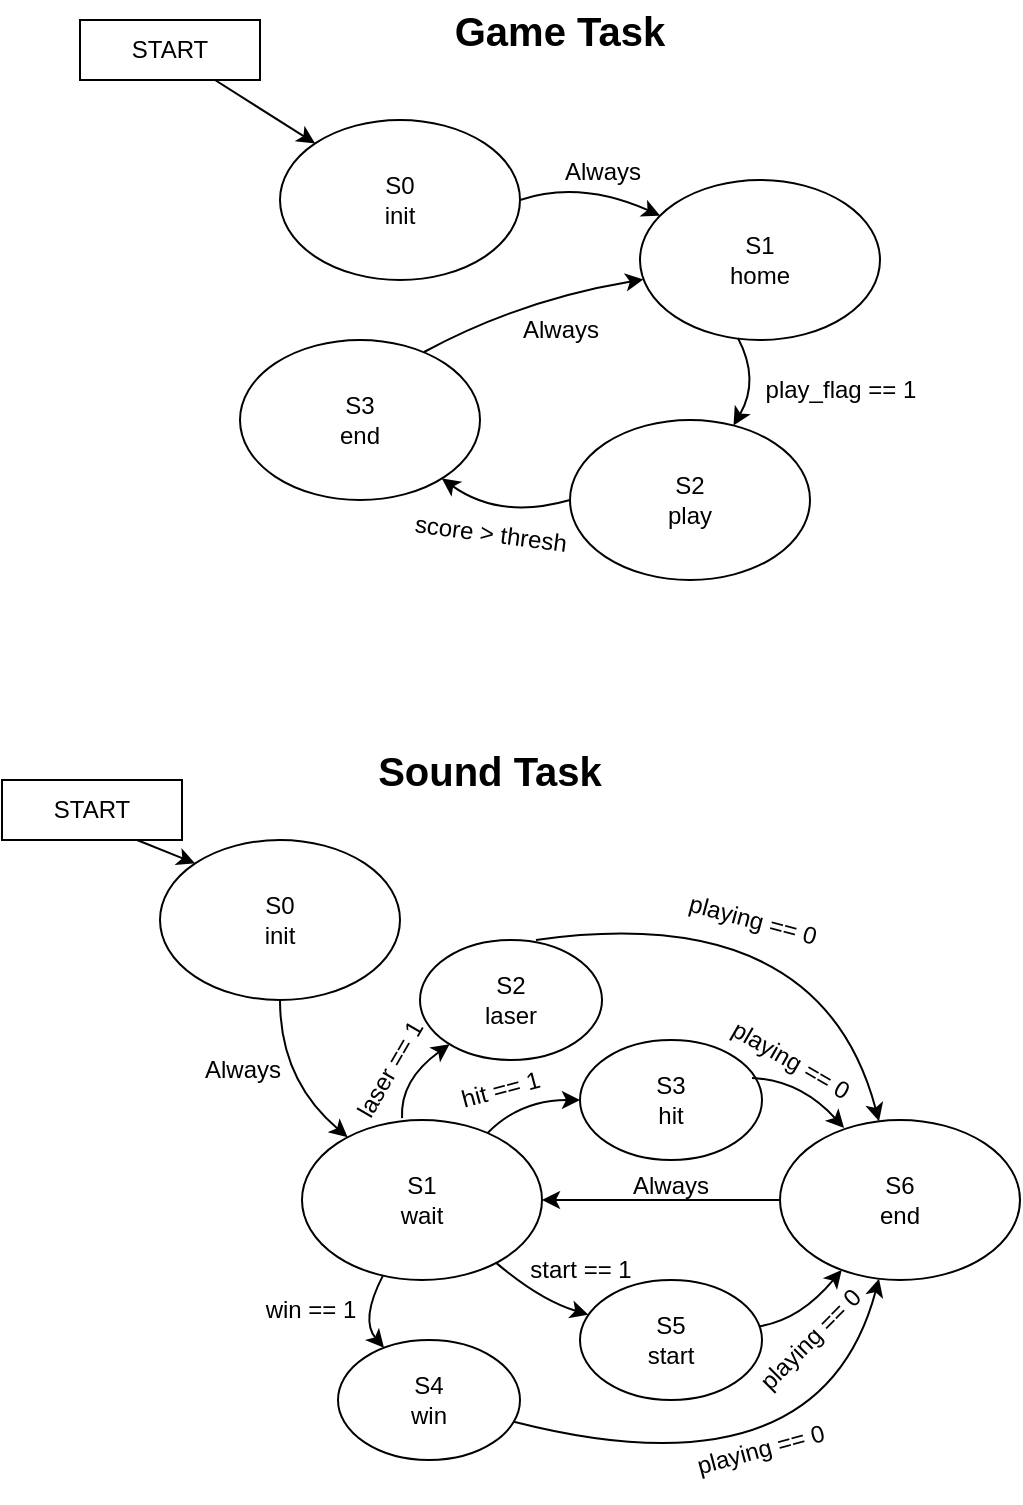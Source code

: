 <mxfile version="26.2.13">
  <diagram name="Page-1" id="KjTL6bVktkTO7Omr-4kV">
    <mxGraphModel dx="1428" dy="743" grid="1" gridSize="10" guides="1" tooltips="1" connect="1" arrows="1" fold="1" page="1" pageScale="1" pageWidth="850" pageHeight="1100" math="0" shadow="0">
      <root>
        <mxCell id="0" />
        <mxCell id="1" parent="0" />
        <mxCell id="QtI9LUXqEBXJl8w19TW_-1" value="START" style="rounded=0;whiteSpace=wrap;html=1;" vertex="1" parent="1">
          <mxGeometry x="60" y="30" width="90" height="30" as="geometry" />
        </mxCell>
        <mxCell id="QtI9LUXqEBXJl8w19TW_-2" value="S0&lt;div&gt;&lt;div&gt;init&lt;/div&gt;&lt;/div&gt;" style="ellipse;whiteSpace=wrap;html=1;" vertex="1" parent="1">
          <mxGeometry x="160" y="80" width="120" height="80" as="geometry" />
        </mxCell>
        <mxCell id="QtI9LUXqEBXJl8w19TW_-4" value="" style="endArrow=classic;html=1;rounded=0;exitX=0.75;exitY=1;exitDx=0;exitDy=0;entryX=0;entryY=0;entryDx=0;entryDy=0;" edge="1" parent="1" source="QtI9LUXqEBXJl8w19TW_-1" target="QtI9LUXqEBXJl8w19TW_-2">
          <mxGeometry width="50" height="50" relative="1" as="geometry">
            <mxPoint x="400" y="240" as="sourcePoint" />
            <mxPoint x="450" y="190" as="targetPoint" />
          </mxGeometry>
        </mxCell>
        <mxCell id="QtI9LUXqEBXJl8w19TW_-6" value="S1&lt;div&gt;home&lt;/div&gt;" style="ellipse;whiteSpace=wrap;html=1;" vertex="1" parent="1">
          <mxGeometry x="340" y="110" width="120" height="80" as="geometry" />
        </mxCell>
        <mxCell id="QtI9LUXqEBXJl8w19TW_-7" value="S3&lt;div&gt;end&lt;/div&gt;" style="ellipse;whiteSpace=wrap;html=1;" vertex="1" parent="1">
          <mxGeometry x="140" y="190" width="120" height="80" as="geometry" />
        </mxCell>
        <mxCell id="QtI9LUXqEBXJl8w19TW_-8" value="S2&lt;div&gt;play&lt;/div&gt;" style="ellipse;whiteSpace=wrap;html=1;" vertex="1" parent="1">
          <mxGeometry x="305" y="230" width="120" height="80" as="geometry" />
        </mxCell>
        <mxCell id="QtI9LUXqEBXJl8w19TW_-9" value="" style="endArrow=classic;html=1;rounded=0;exitX=1;exitY=0.5;exitDx=0;exitDy=0;flowAnimation=0;curved=1;" edge="1" parent="1" source="QtI9LUXqEBXJl8w19TW_-2" target="QtI9LUXqEBXJl8w19TW_-6">
          <mxGeometry width="50" height="50" relative="1" as="geometry">
            <mxPoint x="480" y="210" as="sourcePoint" />
            <mxPoint x="530" y="160" as="targetPoint" />
            <Array as="points">
              <mxPoint x="310" y="110" />
            </Array>
          </mxGeometry>
        </mxCell>
        <mxCell id="QtI9LUXqEBXJl8w19TW_-12" value="Always" style="text;html=1;align=center;verticalAlign=middle;resizable=0;points=[];autosize=1;strokeColor=none;fillColor=none;" vertex="1" parent="1">
          <mxGeometry x="291" y="91" width="60" height="30" as="geometry" />
        </mxCell>
        <mxCell id="QtI9LUXqEBXJl8w19TW_-14" value="" style="endArrow=classic;html=1;rounded=0;exitX=0.767;exitY=0.075;exitDx=0;exitDy=0;exitPerimeter=0;curved=1;" edge="1" parent="1" source="QtI9LUXqEBXJl8w19TW_-7" target="QtI9LUXqEBXJl8w19TW_-6">
          <mxGeometry width="50" height="50" relative="1" as="geometry">
            <mxPoint x="400" y="240" as="sourcePoint" />
            <mxPoint x="450" y="190" as="targetPoint" />
            <Array as="points">
              <mxPoint x="280" y="170" />
            </Array>
          </mxGeometry>
        </mxCell>
        <mxCell id="QtI9LUXqEBXJl8w19TW_-15" value="Always" style="text;html=1;align=center;verticalAlign=middle;resizable=0;points=[];autosize=1;strokeColor=none;fillColor=none;" vertex="1" parent="1">
          <mxGeometry x="270" y="170" width="60" height="30" as="geometry" />
        </mxCell>
        <mxCell id="QtI9LUXqEBXJl8w19TW_-18" value="" style="endArrow=classic;html=1;rounded=0;exitX=0.408;exitY=0.988;exitDx=0;exitDy=0;exitPerimeter=0;curved=1;" edge="1" parent="1" source="QtI9LUXqEBXJl8w19TW_-6" target="QtI9LUXqEBXJl8w19TW_-8">
          <mxGeometry width="50" height="50" relative="1" as="geometry">
            <mxPoint x="510" y="240" as="sourcePoint" />
            <mxPoint x="560" y="190" as="targetPoint" />
            <Array as="points">
              <mxPoint x="400" y="210" />
            </Array>
          </mxGeometry>
        </mxCell>
        <mxCell id="QtI9LUXqEBXJl8w19TW_-19" value="play_flag == 1" style="text;html=1;align=center;verticalAlign=middle;resizable=0;points=[];autosize=1;strokeColor=none;fillColor=none;" vertex="1" parent="1">
          <mxGeometry x="390" y="200" width="100" height="30" as="geometry" />
        </mxCell>
        <mxCell id="QtI9LUXqEBXJl8w19TW_-20" value="" style="endArrow=classic;html=1;rounded=0;exitX=0;exitY=0.5;exitDx=0;exitDy=0;curved=1;" edge="1" parent="1" source="QtI9LUXqEBXJl8w19TW_-8" target="QtI9LUXqEBXJl8w19TW_-7">
          <mxGeometry width="50" height="50" relative="1" as="geometry">
            <mxPoint x="400" y="240" as="sourcePoint" />
            <mxPoint x="450" y="190" as="targetPoint" />
            <Array as="points">
              <mxPoint x="270" y="280" />
            </Array>
          </mxGeometry>
        </mxCell>
        <mxCell id="QtI9LUXqEBXJl8w19TW_-21" value="score &amp;gt; thresh" style="text;html=1;align=center;verticalAlign=middle;resizable=0;points=[];autosize=1;strokeColor=none;fillColor=none;rotation=7.5;" vertex="1" parent="1">
          <mxGeometry x="215" y="272" width="100" height="30" as="geometry" />
        </mxCell>
        <mxCell id="QtI9LUXqEBXJl8w19TW_-22" value="Game Task" style="text;html=1;align=center;verticalAlign=middle;whiteSpace=wrap;rounded=0;fontSize=20;fontStyle=1" vertex="1" parent="1">
          <mxGeometry x="230" y="20" width="140" height="30" as="geometry" />
        </mxCell>
        <mxCell id="QtI9LUXqEBXJl8w19TW_-23" value="START" style="rounded=0;whiteSpace=wrap;html=1;" vertex="1" parent="1">
          <mxGeometry x="21" y="410" width="90" height="30" as="geometry" />
        </mxCell>
        <mxCell id="QtI9LUXqEBXJl8w19TW_-24" value="S0&lt;div&gt;&lt;div&gt;init&lt;/div&gt;&lt;/div&gt;" style="ellipse;whiteSpace=wrap;html=1;" vertex="1" parent="1">
          <mxGeometry x="100" y="440" width="120" height="80" as="geometry" />
        </mxCell>
        <mxCell id="QtI9LUXqEBXJl8w19TW_-25" value="" style="endArrow=classic;html=1;rounded=0;exitX=0.75;exitY=1;exitDx=0;exitDy=0;entryX=0;entryY=0;entryDx=0;entryDy=0;" edge="1" parent="1" source="QtI9LUXqEBXJl8w19TW_-23" target="QtI9LUXqEBXJl8w19TW_-24">
          <mxGeometry width="50" height="50" relative="1" as="geometry">
            <mxPoint x="410" y="580" as="sourcePoint" />
            <mxPoint x="460" y="530" as="targetPoint" />
          </mxGeometry>
        </mxCell>
        <mxCell id="QtI9LUXqEBXJl8w19TW_-26" value="S1&lt;div&gt;wait&lt;/div&gt;" style="ellipse;whiteSpace=wrap;html=1;" vertex="1" parent="1">
          <mxGeometry x="171" y="580" width="120" height="80" as="geometry" />
        </mxCell>
        <mxCell id="QtI9LUXqEBXJl8w19TW_-37" value="Sound Task" style="text;html=1;align=center;verticalAlign=middle;whiteSpace=wrap;rounded=0;fontSize=20;fontStyle=1" vertex="1" parent="1">
          <mxGeometry x="195" y="390" width="140" height="30" as="geometry" />
        </mxCell>
        <mxCell id="QtI9LUXqEBXJl8w19TW_-38" value="S6&lt;div&gt;end&lt;/div&gt;" style="ellipse;whiteSpace=wrap;html=1;" vertex="1" parent="1">
          <mxGeometry x="410" y="580" width="120" height="80" as="geometry" />
        </mxCell>
        <mxCell id="QtI9LUXqEBXJl8w19TW_-39" value="S2&lt;div&gt;laser&lt;/div&gt;" style="ellipse;whiteSpace=wrap;html=1;" vertex="1" parent="1">
          <mxGeometry x="230" y="490" width="91" height="60" as="geometry" />
        </mxCell>
        <mxCell id="QtI9LUXqEBXJl8w19TW_-40" value="S3&lt;div&gt;hit&lt;/div&gt;" style="ellipse;whiteSpace=wrap;html=1;" vertex="1" parent="1">
          <mxGeometry x="310" y="540" width="91" height="60" as="geometry" />
        </mxCell>
        <mxCell id="QtI9LUXqEBXJl8w19TW_-41" value="S4&lt;div&gt;win&lt;/div&gt;" style="ellipse;whiteSpace=wrap;html=1;" vertex="1" parent="1">
          <mxGeometry x="189" y="690" width="91" height="60" as="geometry" />
        </mxCell>
        <mxCell id="QtI9LUXqEBXJl8w19TW_-42" value="S5&lt;div&gt;start&lt;/div&gt;" style="ellipse;whiteSpace=wrap;html=1;" vertex="1" parent="1">
          <mxGeometry x="310" y="660" width="91" height="60" as="geometry" />
        </mxCell>
        <mxCell id="QtI9LUXqEBXJl8w19TW_-43" style="edgeStyle=orthogonalEdgeStyle;rounded=0;orthogonalLoop=1;jettySize=auto;html=1;exitX=0.5;exitY=1;exitDx=0;exitDy=0;" edge="1" parent="1" source="QtI9LUXqEBXJl8w19TW_-40" target="QtI9LUXqEBXJl8w19TW_-40">
          <mxGeometry relative="1" as="geometry" />
        </mxCell>
        <mxCell id="QtI9LUXqEBXJl8w19TW_-44" value="" style="endArrow=classic;html=1;rounded=0;exitX=0.5;exitY=1;exitDx=0;exitDy=0;curved=1;" edge="1" parent="1" source="QtI9LUXqEBXJl8w19TW_-24" target="QtI9LUXqEBXJl8w19TW_-26">
          <mxGeometry width="50" height="50" relative="1" as="geometry">
            <mxPoint x="400" y="640" as="sourcePoint" />
            <mxPoint x="160" y="600" as="targetPoint" />
            <Array as="points">
              <mxPoint x="160" y="560" />
            </Array>
          </mxGeometry>
        </mxCell>
        <mxCell id="QtI9LUXqEBXJl8w19TW_-45" value="" style="endArrow=classic;html=1;rounded=0;exitX=0.417;exitY=-0.012;exitDx=0;exitDy=0;exitPerimeter=0;curved=1;" edge="1" parent="1" source="QtI9LUXqEBXJl8w19TW_-26" target="QtI9LUXqEBXJl8w19TW_-39">
          <mxGeometry width="50" height="50" relative="1" as="geometry">
            <mxPoint x="400" y="640" as="sourcePoint" />
            <mxPoint x="450" y="590" as="targetPoint" />
            <Array as="points">
              <mxPoint x="220" y="560" />
            </Array>
          </mxGeometry>
        </mxCell>
        <mxCell id="QtI9LUXqEBXJl8w19TW_-46" value="" style="endArrow=classic;html=1;rounded=0;entryX=1;entryY=0.5;entryDx=0;entryDy=0;exitX=0;exitY=0.5;exitDx=0;exitDy=0;" edge="1" parent="1" source="QtI9LUXqEBXJl8w19TW_-38" target="QtI9LUXqEBXJl8w19TW_-26">
          <mxGeometry width="50" height="50" relative="1" as="geometry">
            <mxPoint x="400" y="640" as="sourcePoint" />
            <mxPoint x="450" y="590" as="targetPoint" />
          </mxGeometry>
        </mxCell>
        <mxCell id="QtI9LUXqEBXJl8w19TW_-47" value="" style="endArrow=classic;html=1;rounded=0;exitX=0.637;exitY=0;exitDx=0;exitDy=0;exitPerimeter=0;curved=1;" edge="1" parent="1" source="QtI9LUXqEBXJl8w19TW_-39" target="QtI9LUXqEBXJl8w19TW_-38">
          <mxGeometry width="50" height="50" relative="1" as="geometry">
            <mxPoint x="400" y="640" as="sourcePoint" />
            <mxPoint x="450" y="590" as="targetPoint" />
            <Array as="points">
              <mxPoint x="430" y="470" />
            </Array>
          </mxGeometry>
        </mxCell>
        <mxCell id="QtI9LUXqEBXJl8w19TW_-48" value="" style="endArrow=classic;html=1;rounded=0;exitX=0.945;exitY=0.317;exitDx=0;exitDy=0;exitPerimeter=0;entryX=0.267;entryY=0.05;entryDx=0;entryDy=0;entryPerimeter=0;curved=1;" edge="1" parent="1" source="QtI9LUXqEBXJl8w19TW_-40" target="QtI9LUXqEBXJl8w19TW_-38">
          <mxGeometry width="50" height="50" relative="1" as="geometry">
            <mxPoint x="400" y="640" as="sourcePoint" />
            <mxPoint x="450" y="590" as="targetPoint" />
            <Array as="points">
              <mxPoint x="420" y="560" />
            </Array>
          </mxGeometry>
        </mxCell>
        <mxCell id="QtI9LUXqEBXJl8w19TW_-49" value="" style="endArrow=classic;html=1;rounded=0;curved=1;" edge="1" parent="1" source="QtI9LUXqEBXJl8w19TW_-26" target="QtI9LUXqEBXJl8w19TW_-40">
          <mxGeometry width="50" height="50" relative="1" as="geometry">
            <mxPoint x="400" y="640" as="sourcePoint" />
            <mxPoint x="450" y="590" as="targetPoint" />
            <Array as="points">
              <mxPoint x="280" y="570" />
            </Array>
          </mxGeometry>
        </mxCell>
        <mxCell id="QtI9LUXqEBXJl8w19TW_-50" value="" style="endArrow=classic;html=1;rounded=0;curved=1;" edge="1" parent="1" source="QtI9LUXqEBXJl8w19TW_-26" target="QtI9LUXqEBXJl8w19TW_-41">
          <mxGeometry width="50" height="50" relative="1" as="geometry">
            <mxPoint x="400" y="640" as="sourcePoint" />
            <mxPoint x="450" y="590" as="targetPoint" />
            <Array as="points">
              <mxPoint x="200" y="680" />
            </Array>
          </mxGeometry>
        </mxCell>
        <mxCell id="QtI9LUXqEBXJl8w19TW_-51" value="" style="endArrow=classic;html=1;rounded=0;curved=1;" edge="1" parent="1" source="QtI9LUXqEBXJl8w19TW_-26" target="QtI9LUXqEBXJl8w19TW_-42">
          <mxGeometry width="50" height="50" relative="1" as="geometry">
            <mxPoint x="400" y="640" as="sourcePoint" />
            <mxPoint x="450" y="590" as="targetPoint" />
            <Array as="points">
              <mxPoint x="290" y="670" />
            </Array>
          </mxGeometry>
        </mxCell>
        <mxCell id="QtI9LUXqEBXJl8w19TW_-52" value="" style="endArrow=classic;html=1;rounded=0;curved=1;" edge="1" parent="1" source="QtI9LUXqEBXJl8w19TW_-41" target="QtI9LUXqEBXJl8w19TW_-38">
          <mxGeometry width="50" height="50" relative="1" as="geometry">
            <mxPoint x="400" y="640" as="sourcePoint" />
            <mxPoint x="450" y="590" as="targetPoint" />
            <Array as="points">
              <mxPoint x="430" y="770" />
            </Array>
          </mxGeometry>
        </mxCell>
        <mxCell id="QtI9LUXqEBXJl8w19TW_-53" value="" style="endArrow=classic;html=1;rounded=0;curved=1;" edge="1" parent="1" source="QtI9LUXqEBXJl8w19TW_-42" target="QtI9LUXqEBXJl8w19TW_-38">
          <mxGeometry width="50" height="50" relative="1" as="geometry">
            <mxPoint x="400" y="640" as="sourcePoint" />
            <mxPoint x="450" y="590" as="targetPoint" />
            <Array as="points">
              <mxPoint x="420" y="680" />
            </Array>
          </mxGeometry>
        </mxCell>
        <mxCell id="QtI9LUXqEBXJl8w19TW_-54" value="playing == 0" style="text;html=1;align=center;verticalAlign=middle;resizable=0;points=[];autosize=1;strokeColor=none;fillColor=none;rotation=15;" vertex="1" parent="1">
          <mxGeometry x="351" y="465" width="90" height="30" as="geometry" />
        </mxCell>
        <mxCell id="QtI9LUXqEBXJl8w19TW_-55" value="playing == 0" style="text;html=1;align=center;verticalAlign=middle;resizable=0;points=[];autosize=1;strokeColor=none;fillColor=none;rotation=30;" vertex="1" parent="1">
          <mxGeometry x="370" y="535" width="90" height="30" as="geometry" />
        </mxCell>
        <mxCell id="QtI9LUXqEBXJl8w19TW_-56" value="playing == 0" style="text;html=1;align=center;verticalAlign=middle;resizable=0;points=[];autosize=1;strokeColor=none;fillColor=none;rotation=-15;" vertex="1" parent="1">
          <mxGeometry x="355" y="730" width="90" height="30" as="geometry" />
        </mxCell>
        <mxCell id="QtI9LUXqEBXJl8w19TW_-57" value="playing == 0" style="text;html=1;align=center;verticalAlign=middle;resizable=0;points=[];autosize=1;strokeColor=none;fillColor=none;rotation=-45;" vertex="1" parent="1">
          <mxGeometry x="380" y="675" width="90" height="30" as="geometry" />
        </mxCell>
        <mxCell id="QtI9LUXqEBXJl8w19TW_-58" value="Always" style="text;html=1;align=center;verticalAlign=middle;resizable=0;points=[];autosize=1;strokeColor=none;fillColor=none;" vertex="1" parent="1">
          <mxGeometry x="325" y="598" width="60" height="30" as="geometry" />
        </mxCell>
        <mxCell id="QtI9LUXqEBXJl8w19TW_-59" value="laser == 1" style="text;html=1;align=center;verticalAlign=middle;resizable=0;points=[];autosize=1;strokeColor=none;fillColor=none;rotation=-60;" vertex="1" parent="1">
          <mxGeometry x="175" y="540" width="80" height="30" as="geometry" />
        </mxCell>
        <mxCell id="QtI9LUXqEBXJl8w19TW_-60" value="win == 1" style="text;html=1;align=center;verticalAlign=middle;resizable=0;points=[];autosize=1;strokeColor=none;fillColor=none;" vertex="1" parent="1">
          <mxGeometry x="140" y="660" width="70" height="30" as="geometry" />
        </mxCell>
        <mxCell id="QtI9LUXqEBXJl8w19TW_-61" value="hit == 1" style="text;html=1;align=center;verticalAlign=middle;resizable=0;points=[];autosize=1;strokeColor=none;fillColor=none;rotation=-15;" vertex="1" parent="1">
          <mxGeometry x="240" y="550" width="60" height="30" as="geometry" />
        </mxCell>
        <mxCell id="QtI9LUXqEBXJl8w19TW_-62" value="start == 1" style="text;html=1;align=center;verticalAlign=middle;resizable=0;points=[];autosize=1;strokeColor=none;fillColor=none;" vertex="1" parent="1">
          <mxGeometry x="275" y="640" width="70" height="30" as="geometry" />
        </mxCell>
        <mxCell id="QtI9LUXqEBXJl8w19TW_-63" value="Always" style="text;html=1;align=center;verticalAlign=middle;resizable=0;points=[];autosize=1;strokeColor=none;fillColor=none;" vertex="1" parent="1">
          <mxGeometry x="111" y="540" width="60" height="30" as="geometry" />
        </mxCell>
      </root>
    </mxGraphModel>
  </diagram>
</mxfile>
